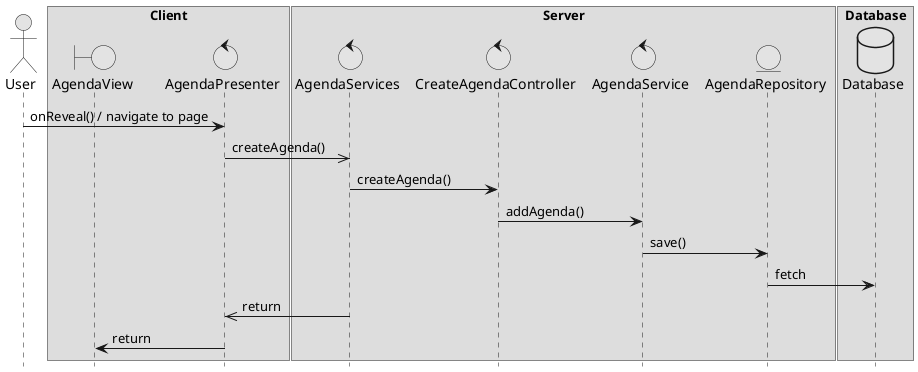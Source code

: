 @startuml  design2

skinparam monochrome true
skinparam shadowing false
hide footbox

actor User
boundary AgendaView
control AgendaPresenter
control AgendaServices
control CreateAgendaController
control AgendaService
entity AgendaRepository
database Database 

box "Client"
participant AgendaView
participant AgendaPresenter 
end box

box "Server"
participant AgendaServices
participant CreateAgendaController
participant AgendaService
participant AgendaRepository
end box

box "Database"
participant Database
end box

User -> AgendaPresenter : onReveal() / navigate to page 
AgendaPresenter ->> AgendaServices : createAgenda()
AgendaServices -> CreateAgendaController : createAgenda()
CreateAgendaController -> AgendaService : addAgenda()
AgendaService -> AgendaRepository : save()
AgendaRepository -> Database : fetch
AgendaServices ->> AgendaPresenter : return
AgendaPresenter -> AgendaView : return

@enduml